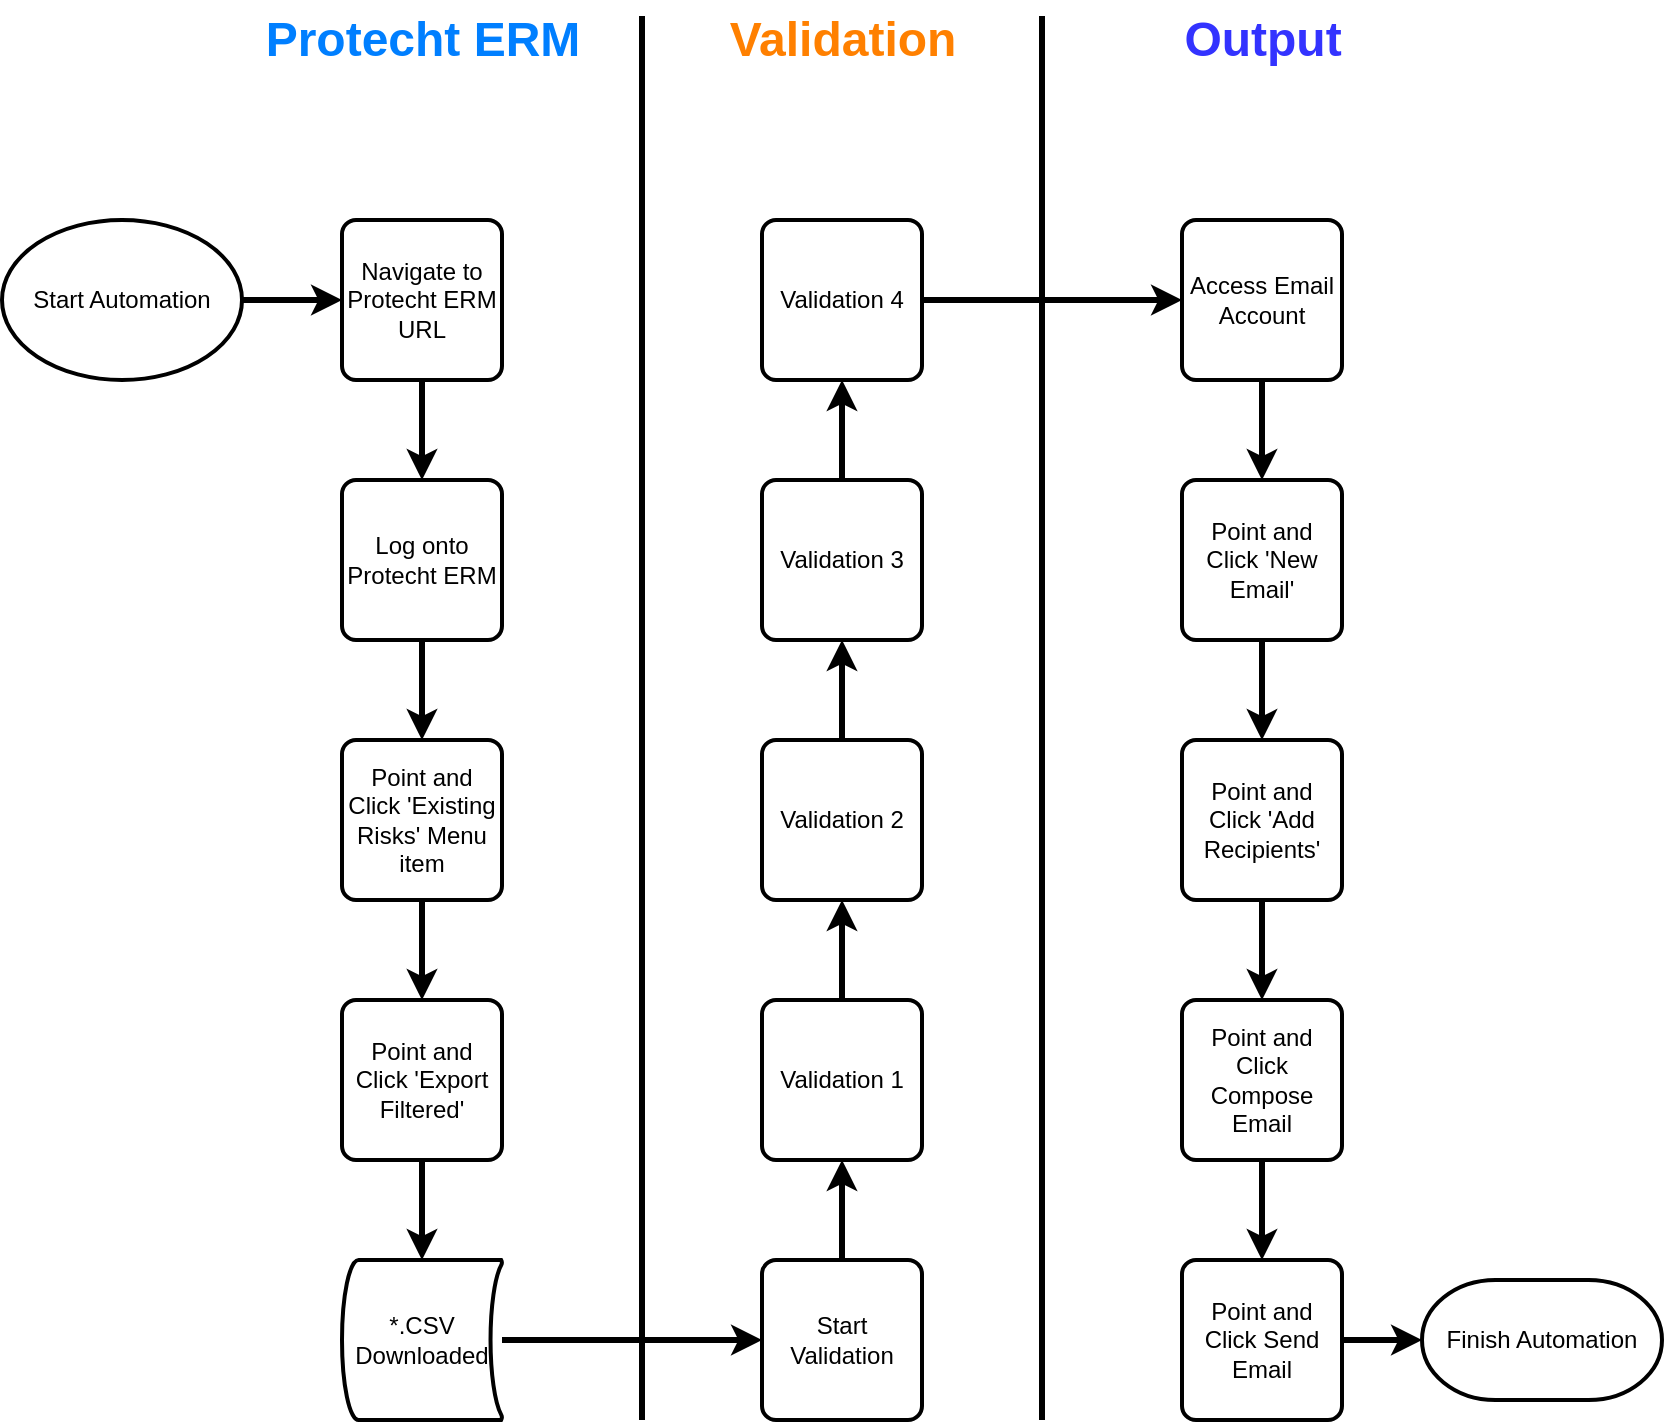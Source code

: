 <mxfile version="13.6.3" type="github">
  <diagram id="lYcZjQEPsABlASk830r1" name="Page-1">
    <mxGraphModel dx="1673" dy="896" grid="1" gridSize="10" guides="1" tooltips="1" connect="1" arrows="1" fold="1" page="1" pageScale="1" pageWidth="850" pageHeight="1100" math="0" shadow="0">
      <root>
        <mxCell id="0" />
        <mxCell id="1" parent="0" />
        <mxCell id="qo7FwEhdHxveH8ai7AlW-3" style="edgeStyle=orthogonalEdgeStyle;rounded=0;orthogonalLoop=1;jettySize=auto;html=1;strokeWidth=3;" parent="1" source="qo7FwEhdHxveH8ai7AlW-1" target="qo7FwEhdHxveH8ai7AlW-2" edge="1">
          <mxGeometry relative="1" as="geometry" />
        </mxCell>
        <mxCell id="qo7FwEhdHxveH8ai7AlW-1" value="Start Automation" style="strokeWidth=2;html=1;shape=mxgraph.flowchart.start_1;whiteSpace=wrap;fontFamily=Helvetica;fontSize=12;fontColor=#000000;align=center;strokeColor=#000000;fillColor=#ffffff;" parent="1" vertex="1">
          <mxGeometry x="10" y="140" width="120" height="80" as="geometry" />
        </mxCell>
        <mxCell id="qo7FwEhdHxveH8ai7AlW-5" value="" style="edgeStyle=orthogonalEdgeStyle;rounded=0;orthogonalLoop=1;jettySize=auto;html=1;strokeWidth=3;" parent="1" source="qo7FwEhdHxveH8ai7AlW-2" target="qo7FwEhdHxveH8ai7AlW-4" edge="1">
          <mxGeometry relative="1" as="geometry" />
        </mxCell>
        <mxCell id="qo7FwEhdHxveH8ai7AlW-2" value="Navigate to Protecht ERM URL" style="rounded=1;whiteSpace=wrap;html=1;absoluteArcSize=1;arcSize=14;strokeWidth=2;fontFamily=Helvetica;fontSize=12;fontColor=#000000;align=center;strokeColor=#000000;fillColor=#ffffff;" parent="1" vertex="1">
          <mxGeometry x="180" y="140" width="80" height="80" as="geometry" />
        </mxCell>
        <mxCell id="qo7FwEhdHxveH8ai7AlW-7" value="" style="edgeStyle=orthogonalEdgeStyle;rounded=0;orthogonalLoop=1;jettySize=auto;html=1;strokeWidth=3;" parent="1" source="qo7FwEhdHxveH8ai7AlW-4" target="qo7FwEhdHxveH8ai7AlW-6" edge="1">
          <mxGeometry relative="1" as="geometry" />
        </mxCell>
        <mxCell id="qo7FwEhdHxveH8ai7AlW-4" value="Log onto Protecht ERM" style="rounded=1;whiteSpace=wrap;html=1;absoluteArcSize=1;arcSize=14;strokeWidth=2;fontFamily=Helvetica;fontSize=12;fontColor=#000000;align=center;strokeColor=#000000;fillColor=#ffffff;" parent="1" vertex="1">
          <mxGeometry x="180" y="270" width="80" height="80" as="geometry" />
        </mxCell>
        <mxCell id="qo7FwEhdHxveH8ai7AlW-9" value="" style="edgeStyle=orthogonalEdgeStyle;rounded=0;orthogonalLoop=1;jettySize=auto;html=1;strokeWidth=3;" parent="1" source="qo7FwEhdHxveH8ai7AlW-6" target="qo7FwEhdHxveH8ai7AlW-8" edge="1">
          <mxGeometry relative="1" as="geometry" />
        </mxCell>
        <mxCell id="qo7FwEhdHxveH8ai7AlW-6" value="Point and Click &#39;Existing Risks&#39; Menu item" style="rounded=1;whiteSpace=wrap;html=1;absoluteArcSize=1;arcSize=14;strokeWidth=2;fontFamily=Helvetica;fontSize=12;fontColor=#000000;align=center;strokeColor=#000000;fillColor=#ffffff;" parent="1" vertex="1">
          <mxGeometry x="180" y="400" width="80" height="80" as="geometry" />
        </mxCell>
        <mxCell id="qo7FwEhdHxveH8ai7AlW-11" value="" style="edgeStyle=orthogonalEdgeStyle;rounded=0;orthogonalLoop=1;jettySize=auto;html=1;strokeWidth=3;" parent="1" source="qo7FwEhdHxveH8ai7AlW-8" target="qo7FwEhdHxveH8ai7AlW-10" edge="1">
          <mxGeometry relative="1" as="geometry" />
        </mxCell>
        <mxCell id="qo7FwEhdHxveH8ai7AlW-8" value="Point and Click &#39;Export Filtered&#39;" style="rounded=1;whiteSpace=wrap;html=1;absoluteArcSize=1;arcSize=14;strokeWidth=2;fontFamily=Helvetica;fontSize=12;fontColor=#000000;align=center;strokeColor=#000000;fillColor=#ffffff;" parent="1" vertex="1">
          <mxGeometry x="180" y="530" width="80" height="80" as="geometry" />
        </mxCell>
        <mxCell id="WkX5T7FoN6FXoafeljcA-7" value="" style="edgeStyle=orthogonalEdgeStyle;rounded=0;orthogonalLoop=1;jettySize=auto;html=1;strokeWidth=3;" edge="1" parent="1" source="qo7FwEhdHxveH8ai7AlW-10" target="WkX5T7FoN6FXoafeljcA-6">
          <mxGeometry relative="1" as="geometry" />
        </mxCell>
        <mxCell id="qo7FwEhdHxveH8ai7AlW-10" value="*.CSV Downloaded" style="strokeWidth=2;html=1;shape=mxgraph.flowchart.stored_data;whiteSpace=wrap;fontFamily=Helvetica;fontSize=12;fontColor=#000000;align=center;strokeColor=#000000;fillColor=#ffffff;" parent="1" vertex="1">
          <mxGeometry x="180" y="660" width="80" height="80" as="geometry" />
        </mxCell>
        <mxCell id="qo7FwEhdHxveH8ai7AlW-15" value="" style="endArrow=none;html=1;strokeWidth=3;" parent="1" edge="1">
          <mxGeometry width="50" height="50" relative="1" as="geometry">
            <mxPoint x="330" y="740" as="sourcePoint" />
            <mxPoint x="330" y="38" as="targetPoint" />
          </mxGeometry>
        </mxCell>
        <mxCell id="WkX5T7FoN6FXoafeljcA-2" value="Protecht ERM" style="text;html=1;fontSize=24;fontStyle=1;verticalAlign=middle;align=center;fontColor=#007FFF;" vertex="1" parent="1">
          <mxGeometry x="170" y="30" width="100" height="40" as="geometry" />
        </mxCell>
        <mxCell id="WkX5T7FoN6FXoafeljcA-3" value="Validation" style="text;strokeColor=none;fillColor=none;html=1;fontSize=24;fontStyle=1;verticalAlign=middle;align=center;fontColor=#FF8000;" vertex="1" parent="1">
          <mxGeometry x="380" y="30" width="100" height="40" as="geometry" />
        </mxCell>
        <mxCell id="WkX5T7FoN6FXoafeljcA-4" value="Output" style="text;strokeColor=none;fillColor=none;html=1;fontSize=24;fontStyle=1;verticalAlign=middle;align=center;fontColor=#3333FF;" vertex="1" parent="1">
          <mxGeometry x="590" y="30" width="100" height="40" as="geometry" />
        </mxCell>
        <mxCell id="WkX5T7FoN6FXoafeljcA-5" value="" style="endArrow=none;html=1;strokeWidth=3;" edge="1" parent="1">
          <mxGeometry width="50" height="50" relative="1" as="geometry">
            <mxPoint x="530" y="740" as="sourcePoint" />
            <mxPoint x="530" y="38" as="targetPoint" />
          </mxGeometry>
        </mxCell>
        <mxCell id="WkX5T7FoN6FXoafeljcA-9" value="" style="edgeStyle=orthogonalEdgeStyle;rounded=0;orthogonalLoop=1;jettySize=auto;html=1;strokeWidth=3;" edge="1" parent="1" source="WkX5T7FoN6FXoafeljcA-6" target="WkX5T7FoN6FXoafeljcA-8">
          <mxGeometry relative="1" as="geometry" />
        </mxCell>
        <mxCell id="WkX5T7FoN6FXoafeljcA-6" value="Start Validation" style="rounded=1;whiteSpace=wrap;html=1;absoluteArcSize=1;arcSize=14;strokeWidth=2;fontFamily=Helvetica;fontSize=12;fontColor=#000000;align=center;strokeColor=#000000;fillColor=#ffffff;" vertex="1" parent="1">
          <mxGeometry x="390" y="660" width="80" height="80" as="geometry" />
        </mxCell>
        <mxCell id="WkX5T7FoN6FXoafeljcA-11" value="" style="edgeStyle=orthogonalEdgeStyle;rounded=0;orthogonalLoop=1;jettySize=auto;html=1;strokeWidth=3;" edge="1" parent="1" source="WkX5T7FoN6FXoafeljcA-8" target="WkX5T7FoN6FXoafeljcA-10">
          <mxGeometry relative="1" as="geometry" />
        </mxCell>
        <mxCell id="WkX5T7FoN6FXoafeljcA-8" value="Validation 1" style="rounded=1;whiteSpace=wrap;html=1;absoluteArcSize=1;arcSize=14;strokeWidth=2;fontFamily=Helvetica;fontSize=12;fontColor=#000000;align=center;strokeColor=#000000;fillColor=#ffffff;" vertex="1" parent="1">
          <mxGeometry x="390" y="530" width="80" height="80" as="geometry" />
        </mxCell>
        <mxCell id="WkX5T7FoN6FXoafeljcA-13" value="" style="edgeStyle=orthogonalEdgeStyle;rounded=0;orthogonalLoop=1;jettySize=auto;html=1;strokeWidth=3;" edge="1" parent="1" source="WkX5T7FoN6FXoafeljcA-10" target="WkX5T7FoN6FXoafeljcA-12">
          <mxGeometry relative="1" as="geometry" />
        </mxCell>
        <mxCell id="WkX5T7FoN6FXoafeljcA-10" value="Validation 2" style="rounded=1;whiteSpace=wrap;html=1;absoluteArcSize=1;arcSize=14;strokeWidth=2;fontFamily=Helvetica;fontSize=12;fontColor=#000000;align=center;strokeColor=#000000;fillColor=#ffffff;" vertex="1" parent="1">
          <mxGeometry x="390" y="400" width="80" height="80" as="geometry" />
        </mxCell>
        <mxCell id="WkX5T7FoN6FXoafeljcA-16" value="" style="edgeStyle=orthogonalEdgeStyle;rounded=0;orthogonalLoop=1;jettySize=auto;html=1;strokeWidth=3;" edge="1" parent="1" source="WkX5T7FoN6FXoafeljcA-12" target="WkX5T7FoN6FXoafeljcA-15">
          <mxGeometry relative="1" as="geometry" />
        </mxCell>
        <mxCell id="WkX5T7FoN6FXoafeljcA-12" value="Validation 3" style="rounded=1;whiteSpace=wrap;html=1;absoluteArcSize=1;arcSize=14;strokeWidth=2;fontFamily=Helvetica;fontSize=12;fontColor=#000000;align=center;strokeColor=#000000;fillColor=#ffffff;" vertex="1" parent="1">
          <mxGeometry x="390" y="270" width="80" height="80" as="geometry" />
        </mxCell>
        <mxCell id="WkX5T7FoN6FXoafeljcA-18" value="" style="edgeStyle=orthogonalEdgeStyle;rounded=0;orthogonalLoop=1;jettySize=auto;html=1;strokeWidth=3;" edge="1" parent="1" source="WkX5T7FoN6FXoafeljcA-15" target="WkX5T7FoN6FXoafeljcA-17">
          <mxGeometry relative="1" as="geometry" />
        </mxCell>
        <mxCell id="WkX5T7FoN6FXoafeljcA-15" value="Validation 4" style="rounded=1;whiteSpace=wrap;html=1;absoluteArcSize=1;arcSize=14;strokeWidth=2;fontFamily=Helvetica;fontSize=12;fontColor=#000000;align=center;strokeColor=#000000;fillColor=#ffffff;" vertex="1" parent="1">
          <mxGeometry x="390" y="140" width="80" height="80" as="geometry" />
        </mxCell>
        <mxCell id="WkX5T7FoN6FXoafeljcA-20" value="" style="edgeStyle=orthogonalEdgeStyle;rounded=0;orthogonalLoop=1;jettySize=auto;html=1;strokeWidth=3;" edge="1" parent="1" source="WkX5T7FoN6FXoafeljcA-17" target="WkX5T7FoN6FXoafeljcA-19">
          <mxGeometry relative="1" as="geometry" />
        </mxCell>
        <mxCell id="WkX5T7FoN6FXoafeljcA-17" value="Access Email Account" style="rounded=1;whiteSpace=wrap;html=1;absoluteArcSize=1;arcSize=14;strokeWidth=2;fontFamily=Helvetica;fontSize=12;fontColor=#000000;align=center;strokeColor=#000000;fillColor=#ffffff;" vertex="1" parent="1">
          <mxGeometry x="600" y="140" width="80" height="80" as="geometry" />
        </mxCell>
        <mxCell id="WkX5T7FoN6FXoafeljcA-22" value="" style="edgeStyle=orthogonalEdgeStyle;rounded=0;orthogonalLoop=1;jettySize=auto;html=1;strokeWidth=3;" edge="1" parent="1" source="WkX5T7FoN6FXoafeljcA-19" target="WkX5T7FoN6FXoafeljcA-21">
          <mxGeometry relative="1" as="geometry" />
        </mxCell>
        <mxCell id="WkX5T7FoN6FXoafeljcA-19" value="Point and Click &#39;New Email&#39;" style="rounded=1;whiteSpace=wrap;html=1;absoluteArcSize=1;arcSize=14;strokeWidth=2;fontFamily=Helvetica;fontSize=12;fontColor=#000000;align=center;strokeColor=#000000;fillColor=#ffffff;" vertex="1" parent="1">
          <mxGeometry x="600" y="270" width="80" height="80" as="geometry" />
        </mxCell>
        <mxCell id="WkX5T7FoN6FXoafeljcA-24" value="" style="edgeStyle=orthogonalEdgeStyle;rounded=0;orthogonalLoop=1;jettySize=auto;html=1;strokeWidth=3;" edge="1" parent="1" source="WkX5T7FoN6FXoafeljcA-21" target="WkX5T7FoN6FXoafeljcA-23">
          <mxGeometry relative="1" as="geometry" />
        </mxCell>
        <mxCell id="WkX5T7FoN6FXoafeljcA-21" value="Point and Click &#39;Add Recipients&#39;" style="rounded=1;whiteSpace=wrap;html=1;absoluteArcSize=1;arcSize=14;strokeWidth=2;fontFamily=Helvetica;fontSize=12;fontColor=#000000;align=center;strokeColor=#000000;fillColor=#ffffff;" vertex="1" parent="1">
          <mxGeometry x="600" y="400" width="80" height="80" as="geometry" />
        </mxCell>
        <mxCell id="WkX5T7FoN6FXoafeljcA-26" value="" style="edgeStyle=orthogonalEdgeStyle;rounded=0;orthogonalLoop=1;jettySize=auto;html=1;strokeWidth=3;" edge="1" parent="1" source="WkX5T7FoN6FXoafeljcA-23" target="WkX5T7FoN6FXoafeljcA-25">
          <mxGeometry relative="1" as="geometry" />
        </mxCell>
        <mxCell id="WkX5T7FoN6FXoafeljcA-23" value="Point and Click Compose Email" style="rounded=1;whiteSpace=wrap;html=1;absoluteArcSize=1;arcSize=14;strokeWidth=2;fontFamily=Helvetica;fontSize=12;fontColor=#000000;align=center;strokeColor=#000000;fillColor=#ffffff;" vertex="1" parent="1">
          <mxGeometry x="600" y="530" width="80" height="80" as="geometry" />
        </mxCell>
        <mxCell id="WkX5T7FoN6FXoafeljcA-28" value="" style="edgeStyle=orthogonalEdgeStyle;rounded=0;orthogonalLoop=1;jettySize=auto;html=1;strokeWidth=3;" edge="1" parent="1" source="WkX5T7FoN6FXoafeljcA-25" target="WkX5T7FoN6FXoafeljcA-27">
          <mxGeometry relative="1" as="geometry" />
        </mxCell>
        <mxCell id="WkX5T7FoN6FXoafeljcA-25" value="Point and Click Send Email" style="rounded=1;whiteSpace=wrap;html=1;absoluteArcSize=1;arcSize=14;strokeWidth=2;fontFamily=Helvetica;fontSize=12;fontColor=#000000;align=center;strokeColor=#000000;fillColor=#ffffff;" vertex="1" parent="1">
          <mxGeometry x="600" y="660" width="80" height="80" as="geometry" />
        </mxCell>
        <mxCell id="WkX5T7FoN6FXoafeljcA-27" value="Finish Automation" style="strokeWidth=2;html=1;shape=mxgraph.flowchart.terminator;whiteSpace=wrap;fontFamily=Helvetica;fontSize=12;fontColor=#000000;align=center;strokeColor=#000000;fillColor=#ffffff;" vertex="1" parent="1">
          <mxGeometry x="720" y="670" width="120" height="60" as="geometry" />
        </mxCell>
      </root>
    </mxGraphModel>
  </diagram>
</mxfile>
